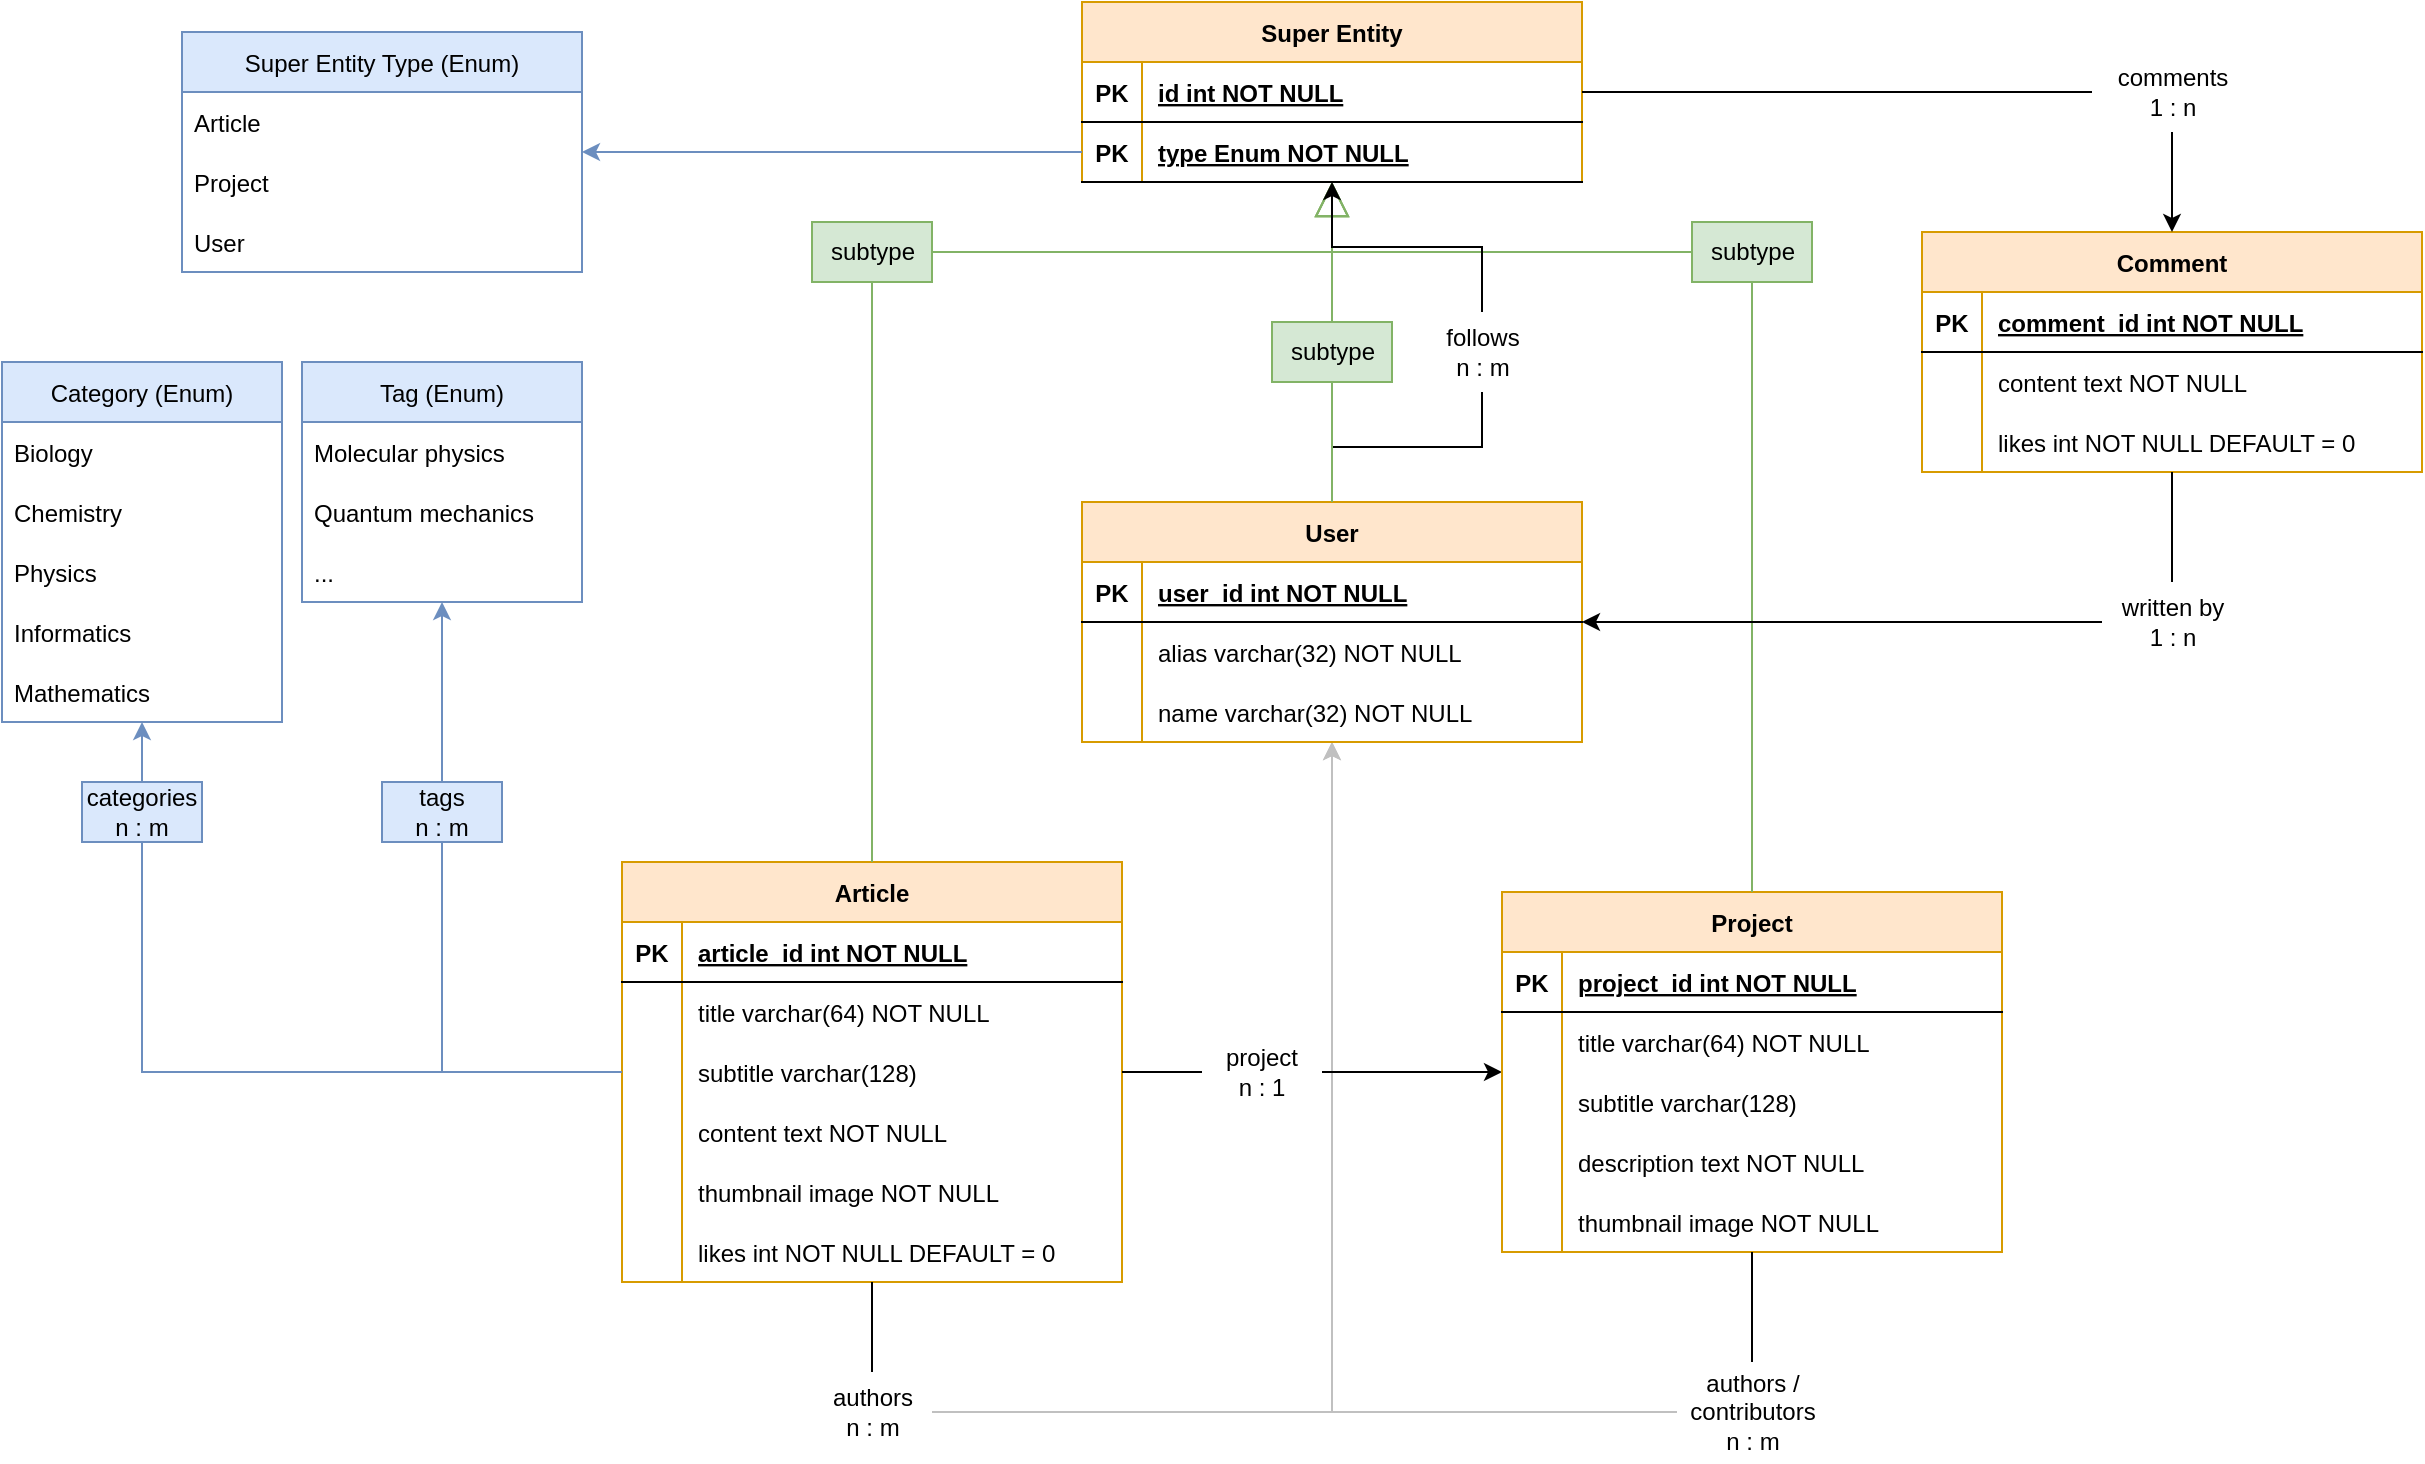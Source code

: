 <mxfile version="20.5.1" type="github">
  <diagram id="R2lEEEUBdFMjLlhIrx00" name="Page-1">
    <mxGraphModel dx="1597" dy="783" grid="1" gridSize="10" guides="1" tooltips="1" connect="1" arrows="1" fold="1" page="1" pageScale="1" pageWidth="1654" pageHeight="1169" math="0" shadow="0" extFonts="Permanent Marker^https://fonts.googleapis.com/css?family=Permanent+Marker">
      <root>
        <mxCell id="0" />
        <mxCell id="1" parent="0" />
        <mxCell id="8FNHzAye3LQpPJFX21VE-27" style="edgeStyle=orthogonalEdgeStyle;rounded=0;orthogonalLoop=1;jettySize=auto;html=1;startArrow=none;endArrow=classic;endFill=1;fillColor=#eeeeee;strokeColor=#C0C0C0;" parent="1" source="8FNHzAye3LQpPJFX21VE-28" target="C-vyLk0tnHw3VtMMgP7b-2" edge="1">
          <mxGeometry relative="1" as="geometry" />
        </mxCell>
        <mxCell id="8FNHzAye3LQpPJFX21VE-65" style="edgeStyle=orthogonalEdgeStyle;rounded=0;orthogonalLoop=1;jettySize=auto;html=1;endArrow=classic;endFill=1;startArrow=none;fillColor=#eeeeee;strokeColor=#C0C0C0;" parent="1" source="8FNHzAye3LQpPJFX21VE-66" target="C-vyLk0tnHw3VtMMgP7b-2" edge="1">
          <mxGeometry relative="1" as="geometry" />
        </mxCell>
        <mxCell id="FkjGuAT3kqm5FjQeIQnA-2" style="edgeStyle=orthogonalEdgeStyle;rounded=0;orthogonalLoop=1;jettySize=auto;html=1;endArrow=block;endFill=0;endSize=15;startArrow=none;fillColor=#d5e8d4;strokeColor=#82b366;" edge="1" parent="1" source="FkjGuAT3kqm5FjQeIQnA-4" target="8FNHzAye3LQpPJFX21VE-101">
          <mxGeometry relative="1" as="geometry" />
        </mxCell>
        <mxCell id="FkjGuAT3kqm5FjQeIQnA-20" style="edgeStyle=orthogonalEdgeStyle;rounded=0;orthogonalLoop=1;jettySize=auto;html=1;endArrow=none;endFill=0;endSize=15;" edge="1" parent="1" source="C-vyLk0tnHw3VtMMgP7b-2" target="FkjGuAT3kqm5FjQeIQnA-19">
          <mxGeometry relative="1" as="geometry" />
        </mxCell>
        <mxCell id="C-vyLk0tnHw3VtMMgP7b-2" value="User" style="shape=table;startSize=30;container=1;collapsible=1;childLayout=tableLayout;fixedRows=1;rowLines=0;fontStyle=1;align=center;resizeLast=1;fillColor=#ffe6cc;strokeColor=#d79b00;" parent="1" vertex="1">
          <mxGeometry x="630" y="270" width="250" height="120" as="geometry" />
        </mxCell>
        <mxCell id="C-vyLk0tnHw3VtMMgP7b-3" value="" style="shape=partialRectangle;collapsible=0;dropTarget=0;pointerEvents=0;fillColor=none;points=[[0,0.5],[1,0.5]];portConstraint=eastwest;top=0;left=0;right=0;bottom=1;" parent="C-vyLk0tnHw3VtMMgP7b-2" vertex="1">
          <mxGeometry y="30" width="250" height="30" as="geometry" />
        </mxCell>
        <mxCell id="C-vyLk0tnHw3VtMMgP7b-4" value="PK" style="shape=partialRectangle;overflow=hidden;connectable=0;fillColor=none;top=0;left=0;bottom=0;right=0;fontStyle=1;" parent="C-vyLk0tnHw3VtMMgP7b-3" vertex="1">
          <mxGeometry width="30" height="30" as="geometry">
            <mxRectangle width="30" height="30" as="alternateBounds" />
          </mxGeometry>
        </mxCell>
        <mxCell id="C-vyLk0tnHw3VtMMgP7b-5" value="user_id int NOT NULL " style="shape=partialRectangle;overflow=hidden;connectable=0;fillColor=none;top=0;left=0;bottom=0;right=0;align=left;spacingLeft=6;fontStyle=5;" parent="C-vyLk0tnHw3VtMMgP7b-3" vertex="1">
          <mxGeometry x="30" width="220" height="30" as="geometry">
            <mxRectangle width="220" height="30" as="alternateBounds" />
          </mxGeometry>
        </mxCell>
        <mxCell id="C-vyLk0tnHw3VtMMgP7b-6" value="" style="shape=partialRectangle;collapsible=0;dropTarget=0;pointerEvents=0;fillColor=none;points=[[0,0.5],[1,0.5]];portConstraint=eastwest;top=0;left=0;right=0;bottom=0;" parent="C-vyLk0tnHw3VtMMgP7b-2" vertex="1">
          <mxGeometry y="60" width="250" height="30" as="geometry" />
        </mxCell>
        <mxCell id="C-vyLk0tnHw3VtMMgP7b-7" value="" style="shape=partialRectangle;overflow=hidden;connectable=0;fillColor=none;top=0;left=0;bottom=0;right=0;" parent="C-vyLk0tnHw3VtMMgP7b-6" vertex="1">
          <mxGeometry width="30" height="30" as="geometry">
            <mxRectangle width="30" height="30" as="alternateBounds" />
          </mxGeometry>
        </mxCell>
        <mxCell id="C-vyLk0tnHw3VtMMgP7b-8" value="alias varchar(32) NOT NULL" style="shape=partialRectangle;overflow=hidden;connectable=0;fillColor=none;top=0;left=0;bottom=0;right=0;align=left;spacingLeft=6;" parent="C-vyLk0tnHw3VtMMgP7b-6" vertex="1">
          <mxGeometry x="30" width="220" height="30" as="geometry">
            <mxRectangle width="220" height="30" as="alternateBounds" />
          </mxGeometry>
        </mxCell>
        <mxCell id="C-vyLk0tnHw3VtMMgP7b-9" value="" style="shape=partialRectangle;collapsible=0;dropTarget=0;pointerEvents=0;fillColor=none;points=[[0,0.5],[1,0.5]];portConstraint=eastwest;top=0;left=0;right=0;bottom=0;" parent="C-vyLk0tnHw3VtMMgP7b-2" vertex="1">
          <mxGeometry y="90" width="250" height="30" as="geometry" />
        </mxCell>
        <mxCell id="C-vyLk0tnHw3VtMMgP7b-10" value="" style="shape=partialRectangle;overflow=hidden;connectable=0;fillColor=none;top=0;left=0;bottom=0;right=0;" parent="C-vyLk0tnHw3VtMMgP7b-9" vertex="1">
          <mxGeometry width="30" height="30" as="geometry">
            <mxRectangle width="30" height="30" as="alternateBounds" />
          </mxGeometry>
        </mxCell>
        <mxCell id="C-vyLk0tnHw3VtMMgP7b-11" value="name varchar(32) NOT NULL" style="shape=partialRectangle;overflow=hidden;connectable=0;fillColor=none;top=0;left=0;bottom=0;right=0;align=left;spacingLeft=6;" parent="C-vyLk0tnHw3VtMMgP7b-9" vertex="1">
          <mxGeometry x="30" width="220" height="30" as="geometry">
            <mxRectangle width="220" height="30" as="alternateBounds" />
          </mxGeometry>
        </mxCell>
        <mxCell id="8FNHzAye3LQpPJFX21VE-36" style="edgeStyle=orthogonalEdgeStyle;rounded=0;orthogonalLoop=1;jettySize=auto;html=1;endArrow=classic;endFill=1;startArrow=none;fillColor=#dae8fc;strokeColor=#6c8ebf;" parent="1" source="8FNHzAye3LQpPJFX21VE-37" target="8FNHzAye3LQpPJFX21VE-30" edge="1">
          <mxGeometry relative="1" as="geometry" />
        </mxCell>
        <mxCell id="8FNHzAye3LQpPJFX21VE-43" style="edgeStyle=orthogonalEdgeStyle;rounded=0;orthogonalLoop=1;jettySize=auto;html=1;endArrow=classic;endFill=1;startArrow=none;fillColor=#dae8fc;strokeColor=#6c8ebf;" parent="1" source="8FNHzAye3LQpPJFX21VE-44" target="8FNHzAye3LQpPJFX21VE-39" edge="1">
          <mxGeometry relative="1" as="geometry" />
        </mxCell>
        <mxCell id="8FNHzAye3LQpPJFX21VE-69" style="edgeStyle=orthogonalEdgeStyle;rounded=0;orthogonalLoop=1;jettySize=auto;html=1;endArrow=classic;endFill=1;startArrow=none;" parent="1" source="8FNHzAye3LQpPJFX21VE-70" target="8FNHzAye3LQpPJFX21VE-49" edge="1">
          <mxGeometry relative="1" as="geometry" />
        </mxCell>
        <mxCell id="8FNHzAye3LQpPJFX21VE-120" style="edgeStyle=orthogonalEdgeStyle;rounded=0;orthogonalLoop=1;jettySize=auto;html=1;endArrow=block;endFill=0;startArrow=none;endSize=15;fillColor=#d5e8d4;strokeColor=#82b366;" parent="1" source="8FNHzAye3LQpPJFX21VE-122" target="8FNHzAye3LQpPJFX21VE-101" edge="1">
          <mxGeometry relative="1" as="geometry" />
        </mxCell>
        <mxCell id="FkjGuAT3kqm5FjQeIQnA-1" style="edgeStyle=orthogonalEdgeStyle;rounded=0;orthogonalLoop=1;jettySize=auto;html=1;endArrow=none;endFill=0;fillColor=#dae8fc;strokeColor=#6c8ebf;" edge="1" parent="1" source="C-vyLk0tnHw3VtMMgP7b-23" target="8FNHzAye3LQpPJFX21VE-44">
          <mxGeometry relative="1" as="geometry" />
        </mxCell>
        <mxCell id="C-vyLk0tnHw3VtMMgP7b-23" value="Article" style="shape=table;startSize=30;container=1;collapsible=1;childLayout=tableLayout;fixedRows=1;rowLines=0;fontStyle=1;align=center;resizeLast=1;fillColor=#ffe6cc;strokeColor=#d79b00;" parent="1" vertex="1">
          <mxGeometry x="400" y="450" width="250" height="210" as="geometry" />
        </mxCell>
        <mxCell id="C-vyLk0tnHw3VtMMgP7b-24" value="" style="shape=partialRectangle;collapsible=0;dropTarget=0;pointerEvents=0;fillColor=none;points=[[0,0.5],[1,0.5]];portConstraint=eastwest;top=0;left=0;right=0;bottom=1;" parent="C-vyLk0tnHw3VtMMgP7b-23" vertex="1">
          <mxGeometry y="30" width="250" height="30" as="geometry" />
        </mxCell>
        <mxCell id="C-vyLk0tnHw3VtMMgP7b-25" value="PK" style="shape=partialRectangle;overflow=hidden;connectable=0;fillColor=none;top=0;left=0;bottom=0;right=0;fontStyle=1;" parent="C-vyLk0tnHw3VtMMgP7b-24" vertex="1">
          <mxGeometry width="30" height="30" as="geometry">
            <mxRectangle width="30" height="30" as="alternateBounds" />
          </mxGeometry>
        </mxCell>
        <mxCell id="C-vyLk0tnHw3VtMMgP7b-26" value="article_id int NOT NULL" style="shape=partialRectangle;overflow=hidden;connectable=0;fillColor=none;top=0;left=0;bottom=0;right=0;align=left;spacingLeft=6;fontStyle=5;" parent="C-vyLk0tnHw3VtMMgP7b-24" vertex="1">
          <mxGeometry x="30" width="220" height="30" as="geometry">
            <mxRectangle width="220" height="30" as="alternateBounds" />
          </mxGeometry>
        </mxCell>
        <mxCell id="C-vyLk0tnHw3VtMMgP7b-27" value="" style="shape=partialRectangle;collapsible=0;dropTarget=0;pointerEvents=0;fillColor=none;points=[[0,0.5],[1,0.5]];portConstraint=eastwest;top=0;left=0;right=0;bottom=0;" parent="C-vyLk0tnHw3VtMMgP7b-23" vertex="1">
          <mxGeometry y="60" width="250" height="30" as="geometry" />
        </mxCell>
        <mxCell id="C-vyLk0tnHw3VtMMgP7b-28" value="" style="shape=partialRectangle;overflow=hidden;connectable=0;fillColor=none;top=0;left=0;bottom=0;right=0;" parent="C-vyLk0tnHw3VtMMgP7b-27" vertex="1">
          <mxGeometry width="30" height="30" as="geometry">
            <mxRectangle width="30" height="30" as="alternateBounds" />
          </mxGeometry>
        </mxCell>
        <mxCell id="C-vyLk0tnHw3VtMMgP7b-29" value="title varchar(64) NOT NULL" style="shape=partialRectangle;overflow=hidden;connectable=0;fillColor=none;top=0;left=0;bottom=0;right=0;align=left;spacingLeft=6;" parent="C-vyLk0tnHw3VtMMgP7b-27" vertex="1">
          <mxGeometry x="30" width="220" height="30" as="geometry">
            <mxRectangle width="220" height="30" as="alternateBounds" />
          </mxGeometry>
        </mxCell>
        <mxCell id="8FNHzAye3LQpPJFX21VE-15" style="shape=partialRectangle;collapsible=0;dropTarget=0;pointerEvents=0;fillColor=none;points=[[0,0.5],[1,0.5]];portConstraint=eastwest;top=0;left=0;right=0;bottom=0;" parent="C-vyLk0tnHw3VtMMgP7b-23" vertex="1">
          <mxGeometry y="90" width="250" height="30" as="geometry" />
        </mxCell>
        <mxCell id="8FNHzAye3LQpPJFX21VE-16" style="shape=partialRectangle;overflow=hidden;connectable=0;fillColor=none;top=0;left=0;bottom=0;right=0;" parent="8FNHzAye3LQpPJFX21VE-15" vertex="1">
          <mxGeometry width="30" height="30" as="geometry">
            <mxRectangle width="30" height="30" as="alternateBounds" />
          </mxGeometry>
        </mxCell>
        <mxCell id="8FNHzAye3LQpPJFX21VE-17" value="subtitle varchar(128)" style="shape=partialRectangle;overflow=hidden;connectable=0;fillColor=none;top=0;left=0;bottom=0;right=0;align=left;spacingLeft=6;" parent="8FNHzAye3LQpPJFX21VE-15" vertex="1">
          <mxGeometry x="30" width="220" height="30" as="geometry">
            <mxRectangle width="220" height="30" as="alternateBounds" />
          </mxGeometry>
        </mxCell>
        <mxCell id="8FNHzAye3LQpPJFX21VE-18" style="shape=partialRectangle;collapsible=0;dropTarget=0;pointerEvents=0;fillColor=none;points=[[0,0.5],[1,0.5]];portConstraint=eastwest;top=0;left=0;right=0;bottom=0;" parent="C-vyLk0tnHw3VtMMgP7b-23" vertex="1">
          <mxGeometry y="120" width="250" height="30" as="geometry" />
        </mxCell>
        <mxCell id="8FNHzAye3LQpPJFX21VE-19" style="shape=partialRectangle;overflow=hidden;connectable=0;fillColor=none;top=0;left=0;bottom=0;right=0;" parent="8FNHzAye3LQpPJFX21VE-18" vertex="1">
          <mxGeometry width="30" height="30" as="geometry">
            <mxRectangle width="30" height="30" as="alternateBounds" />
          </mxGeometry>
        </mxCell>
        <mxCell id="8FNHzAye3LQpPJFX21VE-20" value="content text NOT NULL" style="shape=partialRectangle;overflow=hidden;connectable=0;fillColor=none;top=0;left=0;bottom=0;right=0;align=left;spacingLeft=6;" parent="8FNHzAye3LQpPJFX21VE-18" vertex="1">
          <mxGeometry x="30" width="220" height="30" as="geometry">
            <mxRectangle width="220" height="30" as="alternateBounds" />
          </mxGeometry>
        </mxCell>
        <mxCell id="8FNHzAye3LQpPJFX21VE-24" style="shape=partialRectangle;collapsible=0;dropTarget=0;pointerEvents=0;fillColor=none;points=[[0,0.5],[1,0.5]];portConstraint=eastwest;top=0;left=0;right=0;bottom=0;" parent="C-vyLk0tnHw3VtMMgP7b-23" vertex="1">
          <mxGeometry y="150" width="250" height="30" as="geometry" />
        </mxCell>
        <mxCell id="8FNHzAye3LQpPJFX21VE-25" style="shape=partialRectangle;overflow=hidden;connectable=0;fillColor=none;top=0;left=0;bottom=0;right=0;" parent="8FNHzAye3LQpPJFX21VE-24" vertex="1">
          <mxGeometry width="30" height="30" as="geometry">
            <mxRectangle width="30" height="30" as="alternateBounds" />
          </mxGeometry>
        </mxCell>
        <mxCell id="8FNHzAye3LQpPJFX21VE-26" value="thumbnail image NOT NULL" style="shape=partialRectangle;overflow=hidden;connectable=0;fillColor=none;top=0;left=0;bottom=0;right=0;align=left;spacingLeft=6;" parent="8FNHzAye3LQpPJFX21VE-24" vertex="1">
          <mxGeometry x="30" width="220" height="30" as="geometry">
            <mxRectangle width="220" height="30" as="alternateBounds" />
          </mxGeometry>
        </mxCell>
        <mxCell id="8FNHzAye3LQpPJFX21VE-93" style="shape=partialRectangle;collapsible=0;dropTarget=0;pointerEvents=0;fillColor=none;points=[[0,0.5],[1,0.5]];portConstraint=eastwest;top=0;left=0;right=0;bottom=0;" parent="C-vyLk0tnHw3VtMMgP7b-23" vertex="1">
          <mxGeometry y="180" width="250" height="30" as="geometry" />
        </mxCell>
        <mxCell id="8FNHzAye3LQpPJFX21VE-94" style="shape=partialRectangle;overflow=hidden;connectable=0;fillColor=none;top=0;left=0;bottom=0;right=0;" parent="8FNHzAye3LQpPJFX21VE-93" vertex="1">
          <mxGeometry width="30" height="30" as="geometry">
            <mxRectangle width="30" height="30" as="alternateBounds" />
          </mxGeometry>
        </mxCell>
        <mxCell id="8FNHzAye3LQpPJFX21VE-95" value="likes int NOT NULL DEFAULT = 0" style="shape=partialRectangle;overflow=hidden;connectable=0;fillColor=none;top=0;left=0;bottom=0;right=0;align=left;spacingLeft=6;" parent="8FNHzAye3LQpPJFX21VE-93" vertex="1">
          <mxGeometry x="30" width="220" height="30" as="geometry">
            <mxRectangle width="220" height="30" as="alternateBounds" />
          </mxGeometry>
        </mxCell>
        <mxCell id="8FNHzAye3LQpPJFX21VE-28" value="&lt;div&gt;authors&lt;br&gt;&lt;/div&gt;&lt;div&gt;n : m&lt;/div&gt;" style="text;html=1;align=center;verticalAlign=middle;resizable=0;points=[];autosize=1;strokeColor=none;fillColor=none;" parent="1" vertex="1">
          <mxGeometry x="495" y="705" width="60" height="40" as="geometry" />
        </mxCell>
        <mxCell id="8FNHzAye3LQpPJFX21VE-29" value="" style="edgeStyle=orthogonalEdgeStyle;rounded=0;orthogonalLoop=1;jettySize=auto;html=1;endArrow=none;" parent="1" source="C-vyLk0tnHw3VtMMgP7b-23" target="8FNHzAye3LQpPJFX21VE-28" edge="1">
          <mxGeometry relative="1" as="geometry">
            <mxPoint x="290" y="130" as="sourcePoint" />
            <mxPoint x="450" y="130" as="targetPoint" />
          </mxGeometry>
        </mxCell>
        <mxCell id="8FNHzAye3LQpPJFX21VE-30" value="Category (Enum)" style="swimlane;fontStyle=0;childLayout=stackLayout;horizontal=1;startSize=30;horizontalStack=0;resizeParent=1;resizeParentMax=0;resizeLast=0;collapsible=1;marginBottom=0;fillColor=#dae8fc;strokeColor=#6c8ebf;" parent="1" vertex="1">
          <mxGeometry x="90" y="200" width="140" height="180" as="geometry" />
        </mxCell>
        <mxCell id="8FNHzAye3LQpPJFX21VE-31" value="Biology" style="text;strokeColor=none;fillColor=none;align=left;verticalAlign=middle;spacingLeft=4;spacingRight=4;overflow=hidden;points=[[0,0.5],[1,0.5]];portConstraint=eastwest;rotatable=0;" parent="8FNHzAye3LQpPJFX21VE-30" vertex="1">
          <mxGeometry y="30" width="140" height="30" as="geometry" />
        </mxCell>
        <mxCell id="8FNHzAye3LQpPJFX21VE-32" value="Chemistry" style="text;strokeColor=none;fillColor=none;align=left;verticalAlign=middle;spacingLeft=4;spacingRight=4;overflow=hidden;points=[[0,0.5],[1,0.5]];portConstraint=eastwest;rotatable=0;" parent="8FNHzAye3LQpPJFX21VE-30" vertex="1">
          <mxGeometry y="60" width="140" height="30" as="geometry" />
        </mxCell>
        <mxCell id="8FNHzAye3LQpPJFX21VE-33" value="Physics" style="text;strokeColor=none;fillColor=none;align=left;verticalAlign=middle;spacingLeft=4;spacingRight=4;overflow=hidden;points=[[0,0.5],[1,0.5]];portConstraint=eastwest;rotatable=0;" parent="8FNHzAye3LQpPJFX21VE-30" vertex="1">
          <mxGeometry y="90" width="140" height="30" as="geometry" />
        </mxCell>
        <mxCell id="8FNHzAye3LQpPJFX21VE-34" value="Informatics" style="text;strokeColor=none;fillColor=none;align=left;verticalAlign=middle;spacingLeft=4;spacingRight=4;overflow=hidden;points=[[0,0.5],[1,0.5]];portConstraint=eastwest;rotatable=0;" parent="8FNHzAye3LQpPJFX21VE-30" vertex="1">
          <mxGeometry y="120" width="140" height="30" as="geometry" />
        </mxCell>
        <mxCell id="8FNHzAye3LQpPJFX21VE-35" value="Mathematics" style="text;strokeColor=none;fillColor=none;align=left;verticalAlign=middle;spacingLeft=4;spacingRight=4;overflow=hidden;points=[[0,0.5],[1,0.5]];portConstraint=eastwest;rotatable=0;" parent="8FNHzAye3LQpPJFX21VE-30" vertex="1">
          <mxGeometry y="150" width="140" height="30" as="geometry" />
        </mxCell>
        <mxCell id="8FNHzAye3LQpPJFX21VE-37" value="&lt;div&gt;categories&lt;/div&gt;&lt;div&gt;n : m&lt;br&gt;&lt;/div&gt;" style="text;html=1;strokeColor=#6c8ebf;fillColor=#dae8fc;align=center;verticalAlign=middle;whiteSpace=wrap;rounded=0;" parent="1" vertex="1">
          <mxGeometry x="130" y="410" width="60" height="30" as="geometry" />
        </mxCell>
        <mxCell id="8FNHzAye3LQpPJFX21VE-38" value="" style="edgeStyle=orthogonalEdgeStyle;rounded=0;orthogonalLoop=1;jettySize=auto;html=1;endArrow=none;endFill=1;fillColor=#dae8fc;strokeColor=#6c8ebf;" parent="1" source="C-vyLk0tnHw3VtMMgP7b-23" target="8FNHzAye3LQpPJFX21VE-37" edge="1">
          <mxGeometry relative="1" as="geometry">
            <mxPoint x="165.04" y="270" as="sourcePoint" />
            <mxPoint x="110" y="410" as="targetPoint" />
          </mxGeometry>
        </mxCell>
        <mxCell id="8FNHzAye3LQpPJFX21VE-39" value="Tag (Enum)" style="swimlane;fontStyle=0;childLayout=stackLayout;horizontal=1;startSize=30;horizontalStack=0;resizeParent=1;resizeParentMax=0;resizeLast=0;collapsible=1;marginBottom=0;fillColor=#dae8fc;strokeColor=#6c8ebf;" parent="1" vertex="1">
          <mxGeometry x="240" y="200" width="140" height="120" as="geometry" />
        </mxCell>
        <mxCell id="8FNHzAye3LQpPJFX21VE-40" value="Molecular physics" style="text;strokeColor=none;fillColor=none;align=left;verticalAlign=middle;spacingLeft=4;spacingRight=4;overflow=hidden;points=[[0,0.5],[1,0.5]];portConstraint=eastwest;rotatable=0;" parent="8FNHzAye3LQpPJFX21VE-39" vertex="1">
          <mxGeometry y="30" width="140" height="30" as="geometry" />
        </mxCell>
        <mxCell id="8FNHzAye3LQpPJFX21VE-41" value="Quantum mechanics" style="text;strokeColor=none;fillColor=none;align=left;verticalAlign=middle;spacingLeft=4;spacingRight=4;overflow=hidden;points=[[0,0.5],[1,0.5]];portConstraint=eastwest;rotatable=0;" parent="8FNHzAye3LQpPJFX21VE-39" vertex="1">
          <mxGeometry y="60" width="140" height="30" as="geometry" />
        </mxCell>
        <mxCell id="8FNHzAye3LQpPJFX21VE-42" value="..." style="text;strokeColor=none;fillColor=none;align=left;verticalAlign=middle;spacingLeft=4;spacingRight=4;overflow=hidden;points=[[0,0.5],[1,0.5]];portConstraint=eastwest;rotatable=0;" parent="8FNHzAye3LQpPJFX21VE-39" vertex="1">
          <mxGeometry y="90" width="140" height="30" as="geometry" />
        </mxCell>
        <mxCell id="8FNHzAye3LQpPJFX21VE-44" value="&lt;div&gt;tags&lt;/div&gt;&lt;div&gt;n : m&lt;br&gt;&lt;/div&gt;" style="text;html=1;strokeColor=#6c8ebf;fillColor=#dae8fc;align=center;verticalAlign=middle;whiteSpace=wrap;rounded=0;" parent="1" vertex="1">
          <mxGeometry x="280" y="410" width="60" height="30" as="geometry" />
        </mxCell>
        <mxCell id="8FNHzAye3LQpPJFX21VE-121" style="edgeStyle=orthogonalEdgeStyle;rounded=0;orthogonalLoop=1;jettySize=auto;html=1;endArrow=block;endFill=0;startArrow=none;endSize=15;fillColor=#d5e8d4;strokeColor=#82b366;" parent="1" source="8FNHzAye3LQpPJFX21VE-123" target="8FNHzAye3LQpPJFX21VE-101" edge="1">
          <mxGeometry relative="1" as="geometry" />
        </mxCell>
        <mxCell id="8FNHzAye3LQpPJFX21VE-49" value="Project" style="shape=table;startSize=30;container=1;collapsible=1;childLayout=tableLayout;fixedRows=1;rowLines=0;fontStyle=1;align=center;resizeLast=1;fillColor=#ffe6cc;strokeColor=#d79b00;" parent="1" vertex="1">
          <mxGeometry x="840" y="465" width="250" height="180" as="geometry" />
        </mxCell>
        <mxCell id="8FNHzAye3LQpPJFX21VE-50" value="" style="shape=partialRectangle;collapsible=0;dropTarget=0;pointerEvents=0;fillColor=none;points=[[0,0.5],[1,0.5]];portConstraint=eastwest;top=0;left=0;right=0;bottom=1;" parent="8FNHzAye3LQpPJFX21VE-49" vertex="1">
          <mxGeometry y="30" width="250" height="30" as="geometry" />
        </mxCell>
        <mxCell id="8FNHzAye3LQpPJFX21VE-51" value="PK" style="shape=partialRectangle;overflow=hidden;connectable=0;fillColor=none;top=0;left=0;bottom=0;right=0;fontStyle=1;" parent="8FNHzAye3LQpPJFX21VE-50" vertex="1">
          <mxGeometry width="30" height="30" as="geometry">
            <mxRectangle width="30" height="30" as="alternateBounds" />
          </mxGeometry>
        </mxCell>
        <mxCell id="8FNHzAye3LQpPJFX21VE-52" value="project_id int NOT NULL" style="shape=partialRectangle;overflow=hidden;connectable=0;fillColor=none;top=0;left=0;bottom=0;right=0;align=left;spacingLeft=6;fontStyle=5;" parent="8FNHzAye3LQpPJFX21VE-50" vertex="1">
          <mxGeometry x="30" width="220" height="30" as="geometry">
            <mxRectangle width="220" height="30" as="alternateBounds" />
          </mxGeometry>
        </mxCell>
        <mxCell id="8FNHzAye3LQpPJFX21VE-53" value="" style="shape=partialRectangle;collapsible=0;dropTarget=0;pointerEvents=0;fillColor=none;points=[[0,0.5],[1,0.5]];portConstraint=eastwest;top=0;left=0;right=0;bottom=0;" parent="8FNHzAye3LQpPJFX21VE-49" vertex="1">
          <mxGeometry y="60" width="250" height="30" as="geometry" />
        </mxCell>
        <mxCell id="8FNHzAye3LQpPJFX21VE-54" value="" style="shape=partialRectangle;overflow=hidden;connectable=0;fillColor=none;top=0;left=0;bottom=0;right=0;" parent="8FNHzAye3LQpPJFX21VE-53" vertex="1">
          <mxGeometry width="30" height="30" as="geometry">
            <mxRectangle width="30" height="30" as="alternateBounds" />
          </mxGeometry>
        </mxCell>
        <mxCell id="8FNHzAye3LQpPJFX21VE-55" value="title varchar(64) NOT NULL" style="shape=partialRectangle;overflow=hidden;connectable=0;fillColor=none;top=0;left=0;bottom=0;right=0;align=left;spacingLeft=6;" parent="8FNHzAye3LQpPJFX21VE-53" vertex="1">
          <mxGeometry x="30" width="220" height="30" as="geometry">
            <mxRectangle width="220" height="30" as="alternateBounds" />
          </mxGeometry>
        </mxCell>
        <mxCell id="8FNHzAye3LQpPJFX21VE-56" style="shape=partialRectangle;collapsible=0;dropTarget=0;pointerEvents=0;fillColor=none;points=[[0,0.5],[1,0.5]];portConstraint=eastwest;top=0;left=0;right=0;bottom=0;" parent="8FNHzAye3LQpPJFX21VE-49" vertex="1">
          <mxGeometry y="90" width="250" height="30" as="geometry" />
        </mxCell>
        <mxCell id="8FNHzAye3LQpPJFX21VE-57" style="shape=partialRectangle;overflow=hidden;connectable=0;fillColor=none;top=0;left=0;bottom=0;right=0;" parent="8FNHzAye3LQpPJFX21VE-56" vertex="1">
          <mxGeometry width="30" height="30" as="geometry">
            <mxRectangle width="30" height="30" as="alternateBounds" />
          </mxGeometry>
        </mxCell>
        <mxCell id="8FNHzAye3LQpPJFX21VE-58" value="subtitle varchar(128)" style="shape=partialRectangle;overflow=hidden;connectable=0;fillColor=none;top=0;left=0;bottom=0;right=0;align=left;spacingLeft=6;" parent="8FNHzAye3LQpPJFX21VE-56" vertex="1">
          <mxGeometry x="30" width="220" height="30" as="geometry">
            <mxRectangle width="220" height="30" as="alternateBounds" />
          </mxGeometry>
        </mxCell>
        <mxCell id="8FNHzAye3LQpPJFX21VE-59" style="shape=partialRectangle;collapsible=0;dropTarget=0;pointerEvents=0;fillColor=none;points=[[0,0.5],[1,0.5]];portConstraint=eastwest;top=0;left=0;right=0;bottom=0;" parent="8FNHzAye3LQpPJFX21VE-49" vertex="1">
          <mxGeometry y="120" width="250" height="30" as="geometry" />
        </mxCell>
        <mxCell id="8FNHzAye3LQpPJFX21VE-60" style="shape=partialRectangle;overflow=hidden;connectable=0;fillColor=none;top=0;left=0;bottom=0;right=0;" parent="8FNHzAye3LQpPJFX21VE-59" vertex="1">
          <mxGeometry width="30" height="30" as="geometry">
            <mxRectangle width="30" height="30" as="alternateBounds" />
          </mxGeometry>
        </mxCell>
        <mxCell id="8FNHzAye3LQpPJFX21VE-61" value="description text NOT NULL" style="shape=partialRectangle;overflow=hidden;connectable=0;fillColor=none;top=0;left=0;bottom=0;right=0;align=left;spacingLeft=6;" parent="8FNHzAye3LQpPJFX21VE-59" vertex="1">
          <mxGeometry x="30" width="220" height="30" as="geometry">
            <mxRectangle width="220" height="30" as="alternateBounds" />
          </mxGeometry>
        </mxCell>
        <mxCell id="8FNHzAye3LQpPJFX21VE-62" style="shape=partialRectangle;collapsible=0;dropTarget=0;pointerEvents=0;fillColor=none;points=[[0,0.5],[1,0.5]];portConstraint=eastwest;top=0;left=0;right=0;bottom=0;" parent="8FNHzAye3LQpPJFX21VE-49" vertex="1">
          <mxGeometry y="150" width="250" height="30" as="geometry" />
        </mxCell>
        <mxCell id="8FNHzAye3LQpPJFX21VE-63" style="shape=partialRectangle;overflow=hidden;connectable=0;fillColor=none;top=0;left=0;bottom=0;right=0;" parent="8FNHzAye3LQpPJFX21VE-62" vertex="1">
          <mxGeometry width="30" height="30" as="geometry">
            <mxRectangle width="30" height="30" as="alternateBounds" />
          </mxGeometry>
        </mxCell>
        <mxCell id="8FNHzAye3LQpPJFX21VE-64" value="thumbnail image NOT NULL" style="shape=partialRectangle;overflow=hidden;connectable=0;fillColor=none;top=0;left=0;bottom=0;right=0;align=left;spacingLeft=6;" parent="8FNHzAye3LQpPJFX21VE-62" vertex="1">
          <mxGeometry x="30" width="220" height="30" as="geometry">
            <mxRectangle width="220" height="30" as="alternateBounds" />
          </mxGeometry>
        </mxCell>
        <mxCell id="8FNHzAye3LQpPJFX21VE-66" value="&lt;div&gt;authors / contributors&lt;/div&gt;&lt;div&gt;n : m&lt;br&gt;&lt;/div&gt;" style="text;html=1;strokeColor=none;fillColor=none;align=center;verticalAlign=middle;whiteSpace=wrap;rounded=0;" parent="1" vertex="1">
          <mxGeometry x="927.5" y="700" width="75" height="50" as="geometry" />
        </mxCell>
        <mxCell id="8FNHzAye3LQpPJFX21VE-67" value="" style="edgeStyle=orthogonalEdgeStyle;rounded=0;orthogonalLoop=1;jettySize=auto;html=1;endArrow=none;endFill=1;" parent="1" source="8FNHzAye3LQpPJFX21VE-49" target="8FNHzAye3LQpPJFX21VE-66" edge="1">
          <mxGeometry relative="1" as="geometry">
            <mxPoint x="1020" y="470" as="sourcePoint" />
            <mxPoint x="1190" y="560" as="targetPoint" />
          </mxGeometry>
        </mxCell>
        <mxCell id="8FNHzAye3LQpPJFX21VE-73" value="" style="edgeStyle=orthogonalEdgeStyle;rounded=0;orthogonalLoop=1;jettySize=auto;html=1;endArrow=none;endFill=1;" parent="1" source="C-vyLk0tnHw3VtMMgP7b-23" target="8FNHzAye3LQpPJFX21VE-70" edge="1">
          <mxGeometry relative="1" as="geometry">
            <mxPoint x="165" y="490" as="sourcePoint" />
            <mxPoint x="395" y="400" as="targetPoint" />
          </mxGeometry>
        </mxCell>
        <mxCell id="8FNHzAye3LQpPJFX21VE-74" value="Comment" style="shape=table;startSize=30;container=1;collapsible=1;childLayout=tableLayout;fixedRows=1;rowLines=0;fontStyle=1;align=center;resizeLast=1;fillColor=#ffe6cc;strokeColor=#d79b00;" parent="1" vertex="1">
          <mxGeometry x="1050" y="135" width="250" height="120" as="geometry" />
        </mxCell>
        <mxCell id="8FNHzAye3LQpPJFX21VE-75" value="" style="shape=partialRectangle;collapsible=0;dropTarget=0;pointerEvents=0;fillColor=none;points=[[0,0.5],[1,0.5]];portConstraint=eastwest;top=0;left=0;right=0;bottom=1;" parent="8FNHzAye3LQpPJFX21VE-74" vertex="1">
          <mxGeometry y="30" width="250" height="30" as="geometry" />
        </mxCell>
        <mxCell id="8FNHzAye3LQpPJFX21VE-76" value="PK" style="shape=partialRectangle;overflow=hidden;connectable=0;fillColor=none;top=0;left=0;bottom=0;right=0;fontStyle=1;" parent="8FNHzAye3LQpPJFX21VE-75" vertex="1">
          <mxGeometry width="30" height="30" as="geometry">
            <mxRectangle width="30" height="30" as="alternateBounds" />
          </mxGeometry>
        </mxCell>
        <mxCell id="8FNHzAye3LQpPJFX21VE-77" value="comment_id int NOT NULL" style="shape=partialRectangle;overflow=hidden;connectable=0;fillColor=none;top=0;left=0;bottom=0;right=0;align=left;spacingLeft=6;fontStyle=5;" parent="8FNHzAye3LQpPJFX21VE-75" vertex="1">
          <mxGeometry x="30" width="220" height="30" as="geometry">
            <mxRectangle width="220" height="30" as="alternateBounds" />
          </mxGeometry>
        </mxCell>
        <mxCell id="8FNHzAye3LQpPJFX21VE-84" style="shape=partialRectangle;collapsible=0;dropTarget=0;pointerEvents=0;fillColor=none;points=[[0,0.5],[1,0.5]];portConstraint=eastwest;top=0;left=0;right=0;bottom=0;" parent="8FNHzAye3LQpPJFX21VE-74" vertex="1">
          <mxGeometry y="60" width="250" height="30" as="geometry" />
        </mxCell>
        <mxCell id="8FNHzAye3LQpPJFX21VE-85" style="shape=partialRectangle;overflow=hidden;connectable=0;fillColor=none;top=0;left=0;bottom=0;right=0;" parent="8FNHzAye3LQpPJFX21VE-84" vertex="1">
          <mxGeometry width="30" height="30" as="geometry">
            <mxRectangle width="30" height="30" as="alternateBounds" />
          </mxGeometry>
        </mxCell>
        <mxCell id="8FNHzAye3LQpPJFX21VE-86" value="content text NOT NULL" style="shape=partialRectangle;overflow=hidden;connectable=0;fillColor=none;top=0;left=0;bottom=0;right=0;align=left;spacingLeft=6;" parent="8FNHzAye3LQpPJFX21VE-84" vertex="1">
          <mxGeometry x="30" width="220" height="30" as="geometry">
            <mxRectangle width="220" height="30" as="alternateBounds" />
          </mxGeometry>
        </mxCell>
        <mxCell id="8FNHzAye3LQpPJFX21VE-90" style="shape=partialRectangle;collapsible=0;dropTarget=0;pointerEvents=0;fillColor=none;points=[[0,0.5],[1,0.5]];portConstraint=eastwest;top=0;left=0;right=0;bottom=0;" parent="8FNHzAye3LQpPJFX21VE-74" vertex="1">
          <mxGeometry y="90" width="250" height="30" as="geometry" />
        </mxCell>
        <mxCell id="8FNHzAye3LQpPJFX21VE-91" style="shape=partialRectangle;overflow=hidden;connectable=0;fillColor=none;top=0;left=0;bottom=0;right=0;" parent="8FNHzAye3LQpPJFX21VE-90" vertex="1">
          <mxGeometry width="30" height="30" as="geometry">
            <mxRectangle width="30" height="30" as="alternateBounds" />
          </mxGeometry>
        </mxCell>
        <mxCell id="8FNHzAye3LQpPJFX21VE-92" value="likes int NOT NULL DEFAULT = 0" style="shape=partialRectangle;overflow=hidden;connectable=0;fillColor=none;top=0;left=0;bottom=0;right=0;align=left;spacingLeft=6;" parent="8FNHzAye3LQpPJFX21VE-90" vertex="1">
          <mxGeometry x="30" width="220" height="30" as="geometry">
            <mxRectangle width="220" height="30" as="alternateBounds" />
          </mxGeometry>
        </mxCell>
        <mxCell id="8FNHzAye3LQpPJFX21VE-134" style="edgeStyle=orthogonalEdgeStyle;rounded=0;orthogonalLoop=1;jettySize=auto;html=1;endArrow=classic;endFill=1;startArrow=none;" parent="1" source="8FNHzAye3LQpPJFX21VE-135" target="8FNHzAye3LQpPJFX21VE-74" edge="1">
          <mxGeometry relative="1" as="geometry" />
        </mxCell>
        <mxCell id="8FNHzAye3LQpPJFX21VE-101" value="Super Entity" style="shape=table;startSize=30;container=1;collapsible=1;childLayout=tableLayout;fixedRows=1;rowLines=0;fontStyle=1;align=center;resizeLast=1;fillColor=#ffe6cc;strokeColor=#d79b00;" parent="1" vertex="1">
          <mxGeometry x="630" y="20" width="250" height="90" as="geometry" />
        </mxCell>
        <mxCell id="8FNHzAye3LQpPJFX21VE-102" value="" style="shape=partialRectangle;collapsible=0;dropTarget=0;pointerEvents=0;fillColor=none;points=[[0,0.5],[1,0.5]];portConstraint=eastwest;top=0;left=0;right=0;bottom=1;" parent="8FNHzAye3LQpPJFX21VE-101" vertex="1">
          <mxGeometry y="30" width="250" height="30" as="geometry" />
        </mxCell>
        <mxCell id="8FNHzAye3LQpPJFX21VE-103" value="PK" style="shape=partialRectangle;overflow=hidden;connectable=0;fillColor=none;top=0;left=0;bottom=0;right=0;fontStyle=1;" parent="8FNHzAye3LQpPJFX21VE-102" vertex="1">
          <mxGeometry width="30" height="30" as="geometry">
            <mxRectangle width="30" height="30" as="alternateBounds" />
          </mxGeometry>
        </mxCell>
        <mxCell id="8FNHzAye3LQpPJFX21VE-104" value="id int NOT NULL" style="shape=partialRectangle;overflow=hidden;connectable=0;fillColor=none;top=0;left=0;bottom=0;right=0;align=left;spacingLeft=6;fontStyle=5;" parent="8FNHzAye3LQpPJFX21VE-102" vertex="1">
          <mxGeometry x="30" width="220" height="30" as="geometry">
            <mxRectangle width="220" height="30" as="alternateBounds" />
          </mxGeometry>
        </mxCell>
        <mxCell id="8FNHzAye3LQpPJFX21VE-117" style="shape=partialRectangle;collapsible=0;dropTarget=0;pointerEvents=0;fillColor=none;points=[[0,0.5],[1,0.5]];portConstraint=eastwest;top=0;left=0;right=0;bottom=1;" parent="8FNHzAye3LQpPJFX21VE-101" vertex="1">
          <mxGeometry y="60" width="250" height="30" as="geometry" />
        </mxCell>
        <mxCell id="8FNHzAye3LQpPJFX21VE-118" value="PK" style="shape=partialRectangle;overflow=hidden;connectable=0;fillColor=none;top=0;left=0;bottom=0;right=0;fontStyle=1;" parent="8FNHzAye3LQpPJFX21VE-117" vertex="1">
          <mxGeometry width="30" height="30" as="geometry">
            <mxRectangle width="30" height="30" as="alternateBounds" />
          </mxGeometry>
        </mxCell>
        <mxCell id="8FNHzAye3LQpPJFX21VE-119" value="type Enum NOT NULL" style="shape=partialRectangle;overflow=hidden;connectable=0;fillColor=none;top=0;left=0;bottom=0;right=0;align=left;spacingLeft=6;fontStyle=5;" parent="8FNHzAye3LQpPJFX21VE-117" vertex="1">
          <mxGeometry x="30" width="220" height="30" as="geometry">
            <mxRectangle width="220" height="30" as="alternateBounds" />
          </mxGeometry>
        </mxCell>
        <mxCell id="8FNHzAye3LQpPJFX21VE-123" value="subtype" style="text;html=1;align=center;verticalAlign=middle;resizable=0;points=[];autosize=1;strokeColor=#82b366;fillColor=#d5e8d4;" parent="1" vertex="1">
          <mxGeometry x="935" y="130" width="60" height="30" as="geometry" />
        </mxCell>
        <mxCell id="8FNHzAye3LQpPJFX21VE-124" value="" style="edgeStyle=orthogonalEdgeStyle;rounded=0;orthogonalLoop=1;jettySize=auto;html=1;endArrow=none;endFill=0;fillColor=#d5e8d4;strokeColor=#82b366;" parent="1" source="8FNHzAye3LQpPJFX21VE-49" target="8FNHzAye3LQpPJFX21VE-123" edge="1">
          <mxGeometry relative="1" as="geometry">
            <mxPoint x="965" y="240" as="sourcePoint" />
            <mxPoint x="755" y="110" as="targetPoint" />
          </mxGeometry>
        </mxCell>
        <mxCell id="8FNHzAye3LQpPJFX21VE-122" value="subtype" style="text;html=1;align=center;verticalAlign=middle;resizable=0;points=[];autosize=1;strokeColor=#82b366;fillColor=#d5e8d4;" parent="1" vertex="1">
          <mxGeometry x="495" y="130" width="60" height="30" as="geometry" />
        </mxCell>
        <mxCell id="8FNHzAye3LQpPJFX21VE-125" value="" style="edgeStyle=orthogonalEdgeStyle;rounded=0;orthogonalLoop=1;jettySize=auto;html=1;endArrow=none;endFill=0;fillColor=#d5e8d4;strokeColor=#82b366;" parent="1" source="C-vyLk0tnHw3VtMMgP7b-23" target="8FNHzAye3LQpPJFX21VE-122" edge="1">
          <mxGeometry relative="1" as="geometry">
            <mxPoint x="525" y="240" as="sourcePoint" />
            <mxPoint x="755" y="110" as="targetPoint" />
          </mxGeometry>
        </mxCell>
        <mxCell id="8FNHzAye3LQpPJFX21VE-126" value="Super Entity Type (Enum)" style="swimlane;fontStyle=0;childLayout=stackLayout;horizontal=1;startSize=30;horizontalStack=0;resizeParent=1;resizeParentMax=0;resizeLast=0;collapsible=1;marginBottom=0;fillColor=#dae8fc;strokeColor=#6c8ebf;" parent="1" vertex="1">
          <mxGeometry x="180" y="35" width="200" height="120" as="geometry" />
        </mxCell>
        <mxCell id="8FNHzAye3LQpPJFX21VE-127" value="Article" style="text;strokeColor=none;fillColor=none;align=left;verticalAlign=middle;spacingLeft=4;spacingRight=4;overflow=hidden;points=[[0,0.5],[1,0.5]];portConstraint=eastwest;rotatable=0;" parent="8FNHzAye3LQpPJFX21VE-126" vertex="1">
          <mxGeometry y="30" width="200" height="30" as="geometry" />
        </mxCell>
        <mxCell id="8FNHzAye3LQpPJFX21VE-128" value="Project" style="text;strokeColor=none;fillColor=none;align=left;verticalAlign=middle;spacingLeft=4;spacingRight=4;overflow=hidden;points=[[0,0.5],[1,0.5]];portConstraint=eastwest;rotatable=0;" parent="8FNHzAye3LQpPJFX21VE-126" vertex="1">
          <mxGeometry y="60" width="200" height="30" as="geometry" />
        </mxCell>
        <mxCell id="FkjGuAT3kqm5FjQeIQnA-7" value="User" style="text;strokeColor=none;fillColor=none;align=left;verticalAlign=middle;spacingLeft=4;spacingRight=4;overflow=hidden;points=[[0,0.5],[1,0.5]];portConstraint=eastwest;rotatable=0;" vertex="1" parent="8FNHzAye3LQpPJFX21VE-126">
          <mxGeometry y="90" width="200" height="30" as="geometry" />
        </mxCell>
        <mxCell id="8FNHzAye3LQpPJFX21VE-132" style="edgeStyle=orthogonalEdgeStyle;rounded=0;orthogonalLoop=1;jettySize=auto;html=1;endArrow=classic;endFill=1;fillColor=#dae8fc;strokeColor=#6c8ebf;" parent="1" source="8FNHzAye3LQpPJFX21VE-117" target="8FNHzAye3LQpPJFX21VE-126" edge="1">
          <mxGeometry relative="1" as="geometry" />
        </mxCell>
        <mxCell id="8FNHzAye3LQpPJFX21VE-135" value="&lt;div&gt;comments&lt;/div&gt;&lt;div&gt;1 : n&lt;br&gt;&lt;/div&gt;" style="text;html=1;align=center;verticalAlign=middle;resizable=0;points=[];autosize=1;strokeColor=none;fillColor=none;" parent="1" vertex="1">
          <mxGeometry x="1135" y="45" width="80" height="40" as="geometry" />
        </mxCell>
        <mxCell id="8FNHzAye3LQpPJFX21VE-136" value="" style="edgeStyle=orthogonalEdgeStyle;rounded=0;orthogonalLoop=1;jettySize=auto;html=1;endArrow=none;endFill=1;" parent="1" source="8FNHzAye3LQpPJFX21VE-101" target="8FNHzAye3LQpPJFX21VE-135" edge="1">
          <mxGeometry relative="1" as="geometry">
            <mxPoint x="880" y="65" as="sourcePoint" />
            <mxPoint x="1150" y="80" as="targetPoint" />
          </mxGeometry>
        </mxCell>
        <mxCell id="8FNHzAye3LQpPJFX21VE-159" value="&lt;div&gt;written by&lt;/div&gt;&lt;div&gt;1 : n&lt;br&gt;&lt;/div&gt;" style="text;html=1;align=center;verticalAlign=middle;resizable=0;points=[];autosize=1;strokeColor=none;fillColor=none;" parent="1" vertex="1">
          <mxGeometry x="1140" y="310" width="70" height="40" as="geometry" />
        </mxCell>
        <mxCell id="8FNHzAye3LQpPJFX21VE-160" value="" style="edgeStyle=orthogonalEdgeStyle;rounded=0;orthogonalLoop=1;jettySize=auto;html=1;endArrow=none;endFill=1;elbow=vertical;" parent="1" source="8FNHzAye3LQpPJFX21VE-74" target="8FNHzAye3LQpPJFX21VE-159" edge="1">
          <mxGeometry relative="1" as="geometry">
            <mxPoint x="1170" y="345" as="sourcePoint" />
            <mxPoint x="755" y="580" as="targetPoint" />
          </mxGeometry>
        </mxCell>
        <mxCell id="FkjGuAT3kqm5FjQeIQnA-4" value="subtype" style="text;html=1;align=center;verticalAlign=middle;resizable=0;points=[];autosize=1;strokeColor=#82b366;fillColor=#d5e8d4;" vertex="1" parent="1">
          <mxGeometry x="725" y="180" width="60" height="30" as="geometry" />
        </mxCell>
        <mxCell id="FkjGuAT3kqm5FjQeIQnA-5" value="" style="edgeStyle=orthogonalEdgeStyle;rounded=0;orthogonalLoop=1;jettySize=auto;html=1;endArrow=none;endFill=0;endSize=15;fillColor=#d5e8d4;strokeColor=#82b366;" edge="1" parent="1" source="C-vyLk0tnHw3VtMMgP7b-2" target="FkjGuAT3kqm5FjQeIQnA-4">
          <mxGeometry relative="1" as="geometry">
            <mxPoint x="755" y="270" as="sourcePoint" />
            <mxPoint x="755" y="110" as="targetPoint" />
          </mxGeometry>
        </mxCell>
        <mxCell id="8FNHzAye3LQpPJFX21VE-70" value="&lt;div&gt;project&lt;/div&gt;&lt;div&gt;n : 1&lt;br&gt;&lt;/div&gt;" style="text;html=1;align=center;verticalAlign=middle;whiteSpace=wrap;rounded=0;" parent="1" vertex="1">
          <mxGeometry x="690" y="540" width="60" height="30" as="geometry" />
        </mxCell>
        <mxCell id="FkjGuAT3kqm5FjQeIQnA-21" style="edgeStyle=orthogonalEdgeStyle;rounded=0;orthogonalLoop=1;jettySize=auto;html=1;endArrow=classic;endFill=1;endSize=6;" edge="1" parent="1" source="FkjGuAT3kqm5FjQeIQnA-19" target="8FNHzAye3LQpPJFX21VE-101">
          <mxGeometry relative="1" as="geometry" />
        </mxCell>
        <mxCell id="FkjGuAT3kqm5FjQeIQnA-19" value="&lt;div&gt;follows&lt;/div&gt;&lt;div&gt;n : m&lt;br&gt;&lt;/div&gt;" style="text;html=1;align=center;verticalAlign=middle;resizable=0;points=[];autosize=1;strokeColor=none;fillColor=none;" vertex="1" parent="1">
          <mxGeometry x="800" y="175" width="60" height="40" as="geometry" />
        </mxCell>
        <mxCell id="8FNHzAye3LQpPJFX21VE-158" style="edgeStyle=orthogonalEdgeStyle;rounded=0;orthogonalLoop=1;jettySize=auto;html=1;endArrow=classic;endFill=1;elbow=vertical;startArrow=none;" parent="1" source="8FNHzAye3LQpPJFX21VE-159" target="C-vyLk0tnHw3VtMMgP7b-2" edge="1">
          <mxGeometry relative="1" as="geometry" />
        </mxCell>
      </root>
    </mxGraphModel>
  </diagram>
</mxfile>
